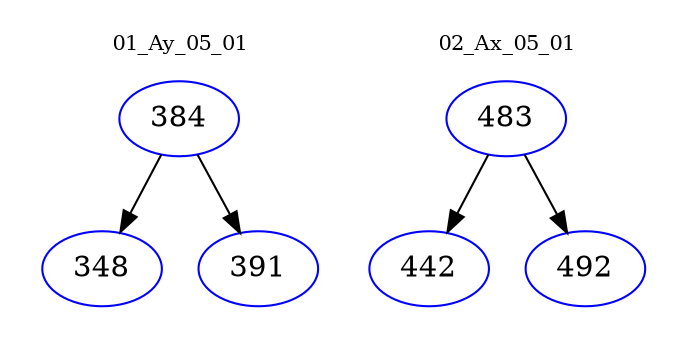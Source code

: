 digraph{
subgraph cluster_0 {
color = white
label = "01_Ay_05_01";
fontsize=10;
T0_384 [label="384", color="blue"]
T0_384 -> T0_348 [color="black"]
T0_348 [label="348", color="blue"]
T0_384 -> T0_391 [color="black"]
T0_391 [label="391", color="blue"]
}
subgraph cluster_1 {
color = white
label = "02_Ax_05_01";
fontsize=10;
T1_483 [label="483", color="blue"]
T1_483 -> T1_442 [color="black"]
T1_442 [label="442", color="blue"]
T1_483 -> T1_492 [color="black"]
T1_492 [label="492", color="blue"]
}
}
